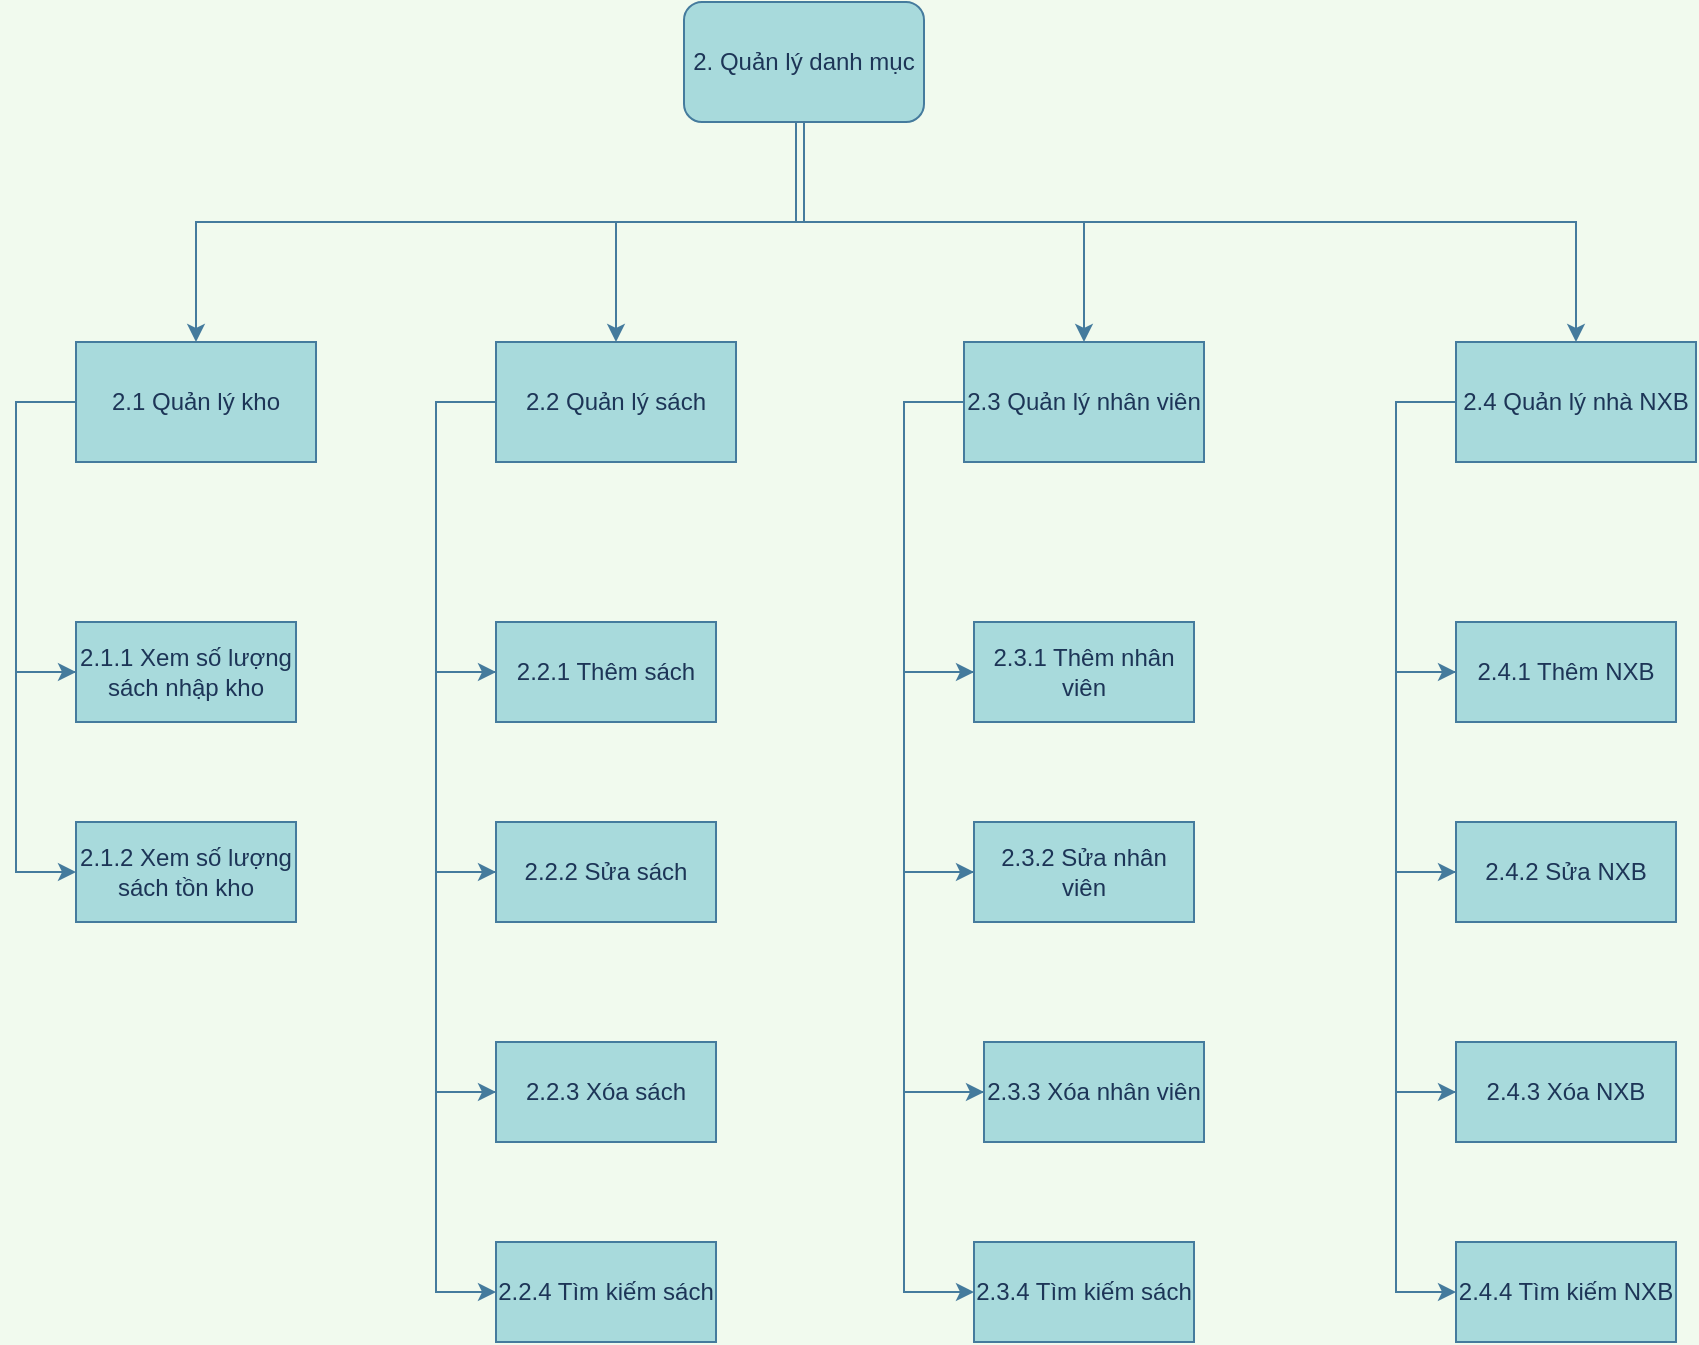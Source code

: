 <mxfile version="15.7.3" type="github">
  <diagram id="4p2ZIuMz05BjSU21_8J2" name="Page-1">
    <mxGraphModel dx="1382" dy="672" grid="1" gridSize="10" guides="1" tooltips="1" connect="1" arrows="1" fold="1" page="1" pageScale="1" pageWidth="827" pageHeight="1169" background="#F1FAEE" math="0" shadow="0">
      <root>
        <mxCell id="0" />
        <mxCell id="1" parent="0" />
        <mxCell id="x8f3mQ7dfna6s6E0kgOk-2" value="2. Quản lý danh mục" style="rounded=1;whiteSpace=wrap;html=1;fillColor=#A8DADC;strokeColor=#457B9D;fontColor=#1D3557;" parent="1" vertex="1">
          <mxGeometry x="414" y="50" width="120" height="60" as="geometry" />
        </mxCell>
        <mxCell id="x8f3mQ7dfna6s6E0kgOk-12" value="2.2 Quản lý sách" style="rounded=0;whiteSpace=wrap;html=1;fillColor=#A8DADC;strokeColor=#457B9D;fontColor=#1D3557;" parent="1" vertex="1">
          <mxGeometry x="320" y="220" width="120" height="60" as="geometry" />
        </mxCell>
        <mxCell id="x8f3mQ7dfna6s6E0kgOk-13" value="2.2.1 Thêm sách" style="rounded=0;whiteSpace=wrap;html=1;fillColor=#A8DADC;strokeColor=#457B9D;fontColor=#1D3557;" parent="1" vertex="1">
          <mxGeometry x="320" y="360" width="110" height="50" as="geometry" />
        </mxCell>
        <mxCell id="x8f3mQ7dfna6s6E0kgOk-14" value="2.2.3 Xóa sách" style="rounded=0;whiteSpace=wrap;html=1;fillColor=#A8DADC;strokeColor=#457B9D;fontColor=#1D3557;" parent="1" vertex="1">
          <mxGeometry x="320" y="570" width="110" height="50" as="geometry" />
        </mxCell>
        <mxCell id="x8f3mQ7dfna6s6E0kgOk-15" value="2.2.2 Sửa sách" style="rounded=0;whiteSpace=wrap;html=1;fillColor=#A8DADC;strokeColor=#457B9D;fontColor=#1D3557;" parent="1" vertex="1">
          <mxGeometry x="320" y="460" width="110" height="50" as="geometry" />
        </mxCell>
        <mxCell id="x8f3mQ7dfna6s6E0kgOk-16" value="" style="edgeStyle=segmentEdgeStyle;endArrow=classic;html=1;rounded=0;exitX=0;exitY=0.5;exitDx=0;exitDy=0;entryX=0;entryY=0.5;entryDx=0;entryDy=0;labelBackgroundColor=#F1FAEE;strokeColor=#457B9D;fontColor=#1D3557;" parent="1" source="x8f3mQ7dfna6s6E0kgOk-12" target="x8f3mQ7dfna6s6E0kgOk-13" edge="1">
          <mxGeometry width="50" height="50" relative="1" as="geometry">
            <mxPoint x="220" y="330" as="sourcePoint" />
            <mxPoint x="270" y="280" as="targetPoint" />
            <Array as="points">
              <mxPoint x="290" y="250" />
              <mxPoint x="290" y="385" />
            </Array>
          </mxGeometry>
        </mxCell>
        <mxCell id="x8f3mQ7dfna6s6E0kgOk-17" value="" style="edgeStyle=segmentEdgeStyle;endArrow=classic;html=1;rounded=0;exitX=0;exitY=0.5;exitDx=0;exitDy=0;entryX=0;entryY=0.5;entryDx=0;entryDy=0;labelBackgroundColor=#F1FAEE;strokeColor=#457B9D;fontColor=#1D3557;" parent="1" source="x8f3mQ7dfna6s6E0kgOk-13" target="x8f3mQ7dfna6s6E0kgOk-15" edge="1">
          <mxGeometry width="50" height="50" relative="1" as="geometry">
            <mxPoint x="280" y="390" as="sourcePoint" />
            <mxPoint x="280" y="525" as="targetPoint" />
            <Array as="points">
              <mxPoint x="290" y="385" />
              <mxPoint x="290" y="485" />
            </Array>
          </mxGeometry>
        </mxCell>
        <mxCell id="x8f3mQ7dfna6s6E0kgOk-18" value="" style="edgeStyle=segmentEdgeStyle;endArrow=classic;html=1;rounded=0;exitX=0;exitY=0.5;exitDx=0;exitDy=0;entryX=0;entryY=0.5;entryDx=0;entryDy=0;labelBackgroundColor=#F1FAEE;strokeColor=#457B9D;fontColor=#1D3557;" parent="1" source="x8f3mQ7dfna6s6E0kgOk-15" target="x8f3mQ7dfna6s6E0kgOk-14" edge="1">
          <mxGeometry width="50" height="50" relative="1" as="geometry">
            <mxPoint x="310" y="490" as="sourcePoint" />
            <mxPoint x="290" y="630" as="targetPoint" />
            <Array as="points">
              <mxPoint x="290" y="485" />
              <mxPoint x="290" y="595" />
            </Array>
          </mxGeometry>
        </mxCell>
        <mxCell id="x8f3mQ7dfna6s6E0kgOk-19" value="2.3 Quản lý nhân viên" style="rounded=0;whiteSpace=wrap;html=1;fillColor=#A8DADC;strokeColor=#457B9D;fontColor=#1D3557;" parent="1" vertex="1">
          <mxGeometry x="554" y="220" width="120" height="60" as="geometry" />
        </mxCell>
        <mxCell id="x8f3mQ7dfna6s6E0kgOk-20" value="2.3.1 Thêm nhân viên" style="rounded=0;whiteSpace=wrap;html=1;fillColor=#A8DADC;strokeColor=#457B9D;fontColor=#1D3557;" parent="1" vertex="1">
          <mxGeometry x="559" y="360" width="110" height="50" as="geometry" />
        </mxCell>
        <mxCell id="x8f3mQ7dfna6s6E0kgOk-21" value="2.3.4 Tìm kiếm sách" style="rounded=0;whiteSpace=wrap;html=1;fillColor=#A8DADC;strokeColor=#457B9D;fontColor=#1D3557;" parent="1" vertex="1">
          <mxGeometry x="559" y="670" width="110" height="50" as="geometry" />
        </mxCell>
        <mxCell id="x8f3mQ7dfna6s6E0kgOk-22" value="2.3.3 Xóa nhân viên" style="rounded=0;whiteSpace=wrap;html=1;fillColor=#A8DADC;strokeColor=#457B9D;fontColor=#1D3557;" parent="1" vertex="1">
          <mxGeometry x="564" y="570" width="110" height="50" as="geometry" />
        </mxCell>
        <mxCell id="x8f3mQ7dfna6s6E0kgOk-23" value="2.3.2 Sửa nhân viên" style="rounded=0;whiteSpace=wrap;html=1;fillColor=#A8DADC;strokeColor=#457B9D;fontColor=#1D3557;" parent="1" vertex="1">
          <mxGeometry x="559" y="460" width="110" height="50" as="geometry" />
        </mxCell>
        <mxCell id="x8f3mQ7dfna6s6E0kgOk-24" value="" style="edgeStyle=segmentEdgeStyle;endArrow=classic;html=1;rounded=0;exitX=0;exitY=0.5;exitDx=0;exitDy=0;entryX=0;entryY=0.5;entryDx=0;entryDy=0;labelBackgroundColor=#F1FAEE;strokeColor=#457B9D;fontColor=#1D3557;" parent="1" source="x8f3mQ7dfna6s6E0kgOk-19" target="x8f3mQ7dfna6s6E0kgOk-20" edge="1">
          <mxGeometry width="50" height="50" relative="1" as="geometry">
            <mxPoint x="454" y="330" as="sourcePoint" />
            <mxPoint x="504" y="280" as="targetPoint" />
            <Array as="points">
              <mxPoint x="524" y="250" />
              <mxPoint x="524" y="385" />
            </Array>
          </mxGeometry>
        </mxCell>
        <mxCell id="x8f3mQ7dfna6s6E0kgOk-25" value="" style="edgeStyle=segmentEdgeStyle;endArrow=classic;html=1;rounded=0;exitX=0;exitY=0.5;exitDx=0;exitDy=0;entryX=0;entryY=0.5;entryDx=0;entryDy=0;labelBackgroundColor=#F1FAEE;strokeColor=#457B9D;fontColor=#1D3557;" parent="1" source="x8f3mQ7dfna6s6E0kgOk-20" target="x8f3mQ7dfna6s6E0kgOk-23" edge="1">
          <mxGeometry width="50" height="50" relative="1" as="geometry">
            <mxPoint x="514" y="390" as="sourcePoint" />
            <mxPoint x="514" y="525" as="targetPoint" />
            <Array as="points">
              <mxPoint x="524" y="385" />
              <mxPoint x="524" y="485" />
            </Array>
          </mxGeometry>
        </mxCell>
        <mxCell id="x8f3mQ7dfna6s6E0kgOk-26" value="" style="edgeStyle=segmentEdgeStyle;endArrow=classic;html=1;rounded=0;exitX=0;exitY=0.5;exitDx=0;exitDy=0;entryX=0;entryY=0.5;entryDx=0;entryDy=0;labelBackgroundColor=#F1FAEE;strokeColor=#457B9D;fontColor=#1D3557;" parent="1" source="x8f3mQ7dfna6s6E0kgOk-23" target="x8f3mQ7dfna6s6E0kgOk-22" edge="1">
          <mxGeometry width="50" height="50" relative="1" as="geometry">
            <mxPoint x="544" y="490" as="sourcePoint" />
            <mxPoint x="524" y="630" as="targetPoint" />
            <Array as="points">
              <mxPoint x="524" y="485" />
              <mxPoint x="524" y="595" />
            </Array>
          </mxGeometry>
        </mxCell>
        <mxCell id="x8f3mQ7dfna6s6E0kgOk-27" value="" style="edgeStyle=segmentEdgeStyle;endArrow=classic;html=1;rounded=0;exitX=0;exitY=0.5;exitDx=0;exitDy=0;entryX=0;entryY=0.5;entryDx=0;entryDy=0;labelBackgroundColor=#F1FAEE;strokeColor=#457B9D;fontColor=#1D3557;" parent="1" source="x8f3mQ7dfna6s6E0kgOk-22" target="x8f3mQ7dfna6s6E0kgOk-21" edge="1">
          <mxGeometry width="50" height="50" relative="1" as="geometry">
            <mxPoint x="534" y="600" as="sourcePoint" />
            <mxPoint x="534" y="710" as="targetPoint" />
            <Array as="points">
              <mxPoint x="524" y="595" />
              <mxPoint x="524" y="695" />
            </Array>
          </mxGeometry>
        </mxCell>
        <mxCell id="x8f3mQ7dfna6s6E0kgOk-28" value="2.4 Quản lý nhà NXB" style="rounded=0;whiteSpace=wrap;html=1;fillColor=#A8DADC;strokeColor=#457B9D;fontColor=#1D3557;" parent="1" vertex="1">
          <mxGeometry x="800" y="220" width="120" height="60" as="geometry" />
        </mxCell>
        <mxCell id="x8f3mQ7dfna6s6E0kgOk-29" value="2.4.1 Thêm NXB" style="rounded=0;whiteSpace=wrap;html=1;fillColor=#A8DADC;strokeColor=#457B9D;fontColor=#1D3557;" parent="1" vertex="1">
          <mxGeometry x="800" y="360" width="110" height="50" as="geometry" />
        </mxCell>
        <mxCell id="x8f3mQ7dfna6s6E0kgOk-30" value="2.4.4 Tìm kiếm NXB" style="rounded=0;whiteSpace=wrap;html=1;fillColor=#A8DADC;strokeColor=#457B9D;fontColor=#1D3557;" parent="1" vertex="1">
          <mxGeometry x="800" y="670" width="110" height="50" as="geometry" />
        </mxCell>
        <mxCell id="x8f3mQ7dfna6s6E0kgOk-31" value="2.4.3 Xóa NXB" style="rounded=0;whiteSpace=wrap;html=1;fillColor=#A8DADC;strokeColor=#457B9D;fontColor=#1D3557;" parent="1" vertex="1">
          <mxGeometry x="800" y="570" width="110" height="50" as="geometry" />
        </mxCell>
        <mxCell id="x8f3mQ7dfna6s6E0kgOk-32" value="2.4.2 Sửa NXB" style="rounded=0;whiteSpace=wrap;html=1;fillColor=#A8DADC;strokeColor=#457B9D;fontColor=#1D3557;" parent="1" vertex="1">
          <mxGeometry x="800" y="460" width="110" height="50" as="geometry" />
        </mxCell>
        <mxCell id="x8f3mQ7dfna6s6E0kgOk-33" value="" style="edgeStyle=segmentEdgeStyle;endArrow=classic;html=1;rounded=0;exitX=0;exitY=0.5;exitDx=0;exitDy=0;entryX=0;entryY=0.5;entryDx=0;entryDy=0;labelBackgroundColor=#F1FAEE;strokeColor=#457B9D;fontColor=#1D3557;" parent="1" source="x8f3mQ7dfna6s6E0kgOk-28" target="x8f3mQ7dfna6s6E0kgOk-29" edge="1">
          <mxGeometry width="50" height="50" relative="1" as="geometry">
            <mxPoint x="700" y="330" as="sourcePoint" />
            <mxPoint x="750" y="280" as="targetPoint" />
            <Array as="points">
              <mxPoint x="770" y="250" />
              <mxPoint x="770" y="385" />
            </Array>
          </mxGeometry>
        </mxCell>
        <mxCell id="x8f3mQ7dfna6s6E0kgOk-34" value="" style="edgeStyle=segmentEdgeStyle;endArrow=classic;html=1;rounded=0;exitX=0;exitY=0.5;exitDx=0;exitDy=0;entryX=0;entryY=0.5;entryDx=0;entryDy=0;labelBackgroundColor=#F1FAEE;strokeColor=#457B9D;fontColor=#1D3557;" parent="1" source="x8f3mQ7dfna6s6E0kgOk-29" target="x8f3mQ7dfna6s6E0kgOk-32" edge="1">
          <mxGeometry width="50" height="50" relative="1" as="geometry">
            <mxPoint x="760" y="390" as="sourcePoint" />
            <mxPoint x="760" y="525" as="targetPoint" />
            <Array as="points">
              <mxPoint x="770" y="385" />
              <mxPoint x="770" y="485" />
            </Array>
          </mxGeometry>
        </mxCell>
        <mxCell id="x8f3mQ7dfna6s6E0kgOk-35" value="" style="edgeStyle=segmentEdgeStyle;endArrow=classic;html=1;rounded=0;exitX=0;exitY=0.5;exitDx=0;exitDy=0;entryX=0;entryY=0.5;entryDx=0;entryDy=0;labelBackgroundColor=#F1FAEE;strokeColor=#457B9D;fontColor=#1D3557;" parent="1" source="x8f3mQ7dfna6s6E0kgOk-32" target="x8f3mQ7dfna6s6E0kgOk-31" edge="1">
          <mxGeometry width="50" height="50" relative="1" as="geometry">
            <mxPoint x="790" y="490" as="sourcePoint" />
            <mxPoint x="770" y="630" as="targetPoint" />
            <Array as="points">
              <mxPoint x="770" y="485" />
              <mxPoint x="770" y="595" />
            </Array>
          </mxGeometry>
        </mxCell>
        <mxCell id="x8f3mQ7dfna6s6E0kgOk-36" value="" style="edgeStyle=segmentEdgeStyle;endArrow=classic;html=1;rounded=0;exitX=0;exitY=0.5;exitDx=0;exitDy=0;entryX=0;entryY=0.5;entryDx=0;entryDy=0;labelBackgroundColor=#F1FAEE;strokeColor=#457B9D;fontColor=#1D3557;" parent="1" source="x8f3mQ7dfna6s6E0kgOk-31" target="x8f3mQ7dfna6s6E0kgOk-30" edge="1">
          <mxGeometry width="50" height="50" relative="1" as="geometry">
            <mxPoint x="780" y="600" as="sourcePoint" />
            <mxPoint x="780" y="710" as="targetPoint" />
            <Array as="points">
              <mxPoint x="770" y="595" />
              <mxPoint x="770" y="695" />
            </Array>
          </mxGeometry>
        </mxCell>
        <mxCell id="x8f3mQ7dfna6s6E0kgOk-38" value="" style="edgeStyle=segmentEdgeStyle;endArrow=classic;html=1;rounded=0;exitX=0.5;exitY=1;exitDx=0;exitDy=0;entryX=0.5;entryY=0;entryDx=0;entryDy=0;labelBackgroundColor=#F1FAEE;strokeColor=#457B9D;fontColor=#1D3557;" parent="1" source="x8f3mQ7dfna6s6E0kgOk-2" target="x8f3mQ7dfna6s6E0kgOk-12" edge="1">
          <mxGeometry width="50" height="50" relative="1" as="geometry">
            <mxPoint x="480" y="210" as="sourcePoint" />
            <mxPoint x="530" y="160" as="targetPoint" />
            <Array as="points">
              <mxPoint x="474" y="160" />
              <mxPoint x="380" y="160" />
            </Array>
          </mxGeometry>
        </mxCell>
        <mxCell id="x8f3mQ7dfna6s6E0kgOk-39" value="" style="edgeStyle=segmentEdgeStyle;endArrow=classic;html=1;rounded=0;exitX=0.5;exitY=1;exitDx=0;exitDy=0;entryX=0.5;entryY=0;entryDx=0;entryDy=0;labelBackgroundColor=#F1FAEE;strokeColor=#457B9D;fontColor=#1D3557;" parent="1" source="x8f3mQ7dfna6s6E0kgOk-2" target="x8f3mQ7dfna6s6E0kgOk-19" edge="1">
          <mxGeometry width="50" height="50" relative="1" as="geometry">
            <mxPoint x="484" y="120" as="sourcePoint" />
            <mxPoint x="410" y="270" as="targetPoint" />
            <Array as="points">
              <mxPoint x="470" y="110" />
              <mxPoint x="470" y="160" />
              <mxPoint x="614" y="160" />
            </Array>
          </mxGeometry>
        </mxCell>
        <mxCell id="x8f3mQ7dfna6s6E0kgOk-40" value="" style="edgeStyle=segmentEdgeStyle;endArrow=classic;html=1;rounded=0;exitX=0.5;exitY=1;exitDx=0;exitDy=0;entryX=0.5;entryY=0;entryDx=0;entryDy=0;labelBackgroundColor=#F1FAEE;strokeColor=#457B9D;fontColor=#1D3557;" parent="1" source="x8f3mQ7dfna6s6E0kgOk-2" target="x8f3mQ7dfna6s6E0kgOk-28" edge="1">
          <mxGeometry width="50" height="50" relative="1" as="geometry">
            <mxPoint x="484" y="120" as="sourcePoint" />
            <mxPoint x="620" y="270" as="targetPoint" />
            <Array as="points">
              <mxPoint x="474" y="160" />
              <mxPoint x="860" y="160" />
            </Array>
          </mxGeometry>
        </mxCell>
        <mxCell id="x8f3mQ7dfna6s6E0kgOk-44" value="2.2.4 Tìm kiếm sách" style="rounded=0;whiteSpace=wrap;html=1;fillColor=#A8DADC;strokeColor=#457B9D;fontColor=#1D3557;" parent="1" vertex="1">
          <mxGeometry x="320" y="670" width="110" height="50" as="geometry" />
        </mxCell>
        <mxCell id="x8f3mQ7dfna6s6E0kgOk-45" value="" style="edgeStyle=segmentEdgeStyle;endArrow=classic;html=1;rounded=0;exitX=0;exitY=0.5;exitDx=0;exitDy=0;entryX=0;entryY=0.5;entryDx=0;entryDy=0;labelBackgroundColor=#F1FAEE;strokeColor=#457B9D;fontColor=#1D3557;" parent="1" source="x8f3mQ7dfna6s6E0kgOk-14" target="x8f3mQ7dfna6s6E0kgOk-44" edge="1">
          <mxGeometry width="50" height="50" relative="1" as="geometry">
            <mxPoint x="310" y="600" as="sourcePoint" />
            <mxPoint x="280" y="745" as="targetPoint" />
            <Array as="points">
              <mxPoint x="290" y="595" />
              <mxPoint x="290" y="695" />
            </Array>
          </mxGeometry>
        </mxCell>
        <mxCell id="wS6KTQnJ-087oo6256HX-3" value="2.1 Quản lý kho" style="rounded=0;whiteSpace=wrap;html=1;fillColor=#A8DADC;strokeColor=#457B9D;fontColor=#1D3557;" vertex="1" parent="1">
          <mxGeometry x="110" y="220" width="120" height="60" as="geometry" />
        </mxCell>
        <mxCell id="wS6KTQnJ-087oo6256HX-4" value="2.1.1 Xem số lượng sách nhập kho" style="rounded=0;whiteSpace=wrap;html=1;fillColor=#A8DADC;strokeColor=#457B9D;fontColor=#1D3557;" vertex="1" parent="1">
          <mxGeometry x="110" y="360" width="110" height="50" as="geometry" />
        </mxCell>
        <mxCell id="wS6KTQnJ-087oo6256HX-6" value="2.1.2 Xem số lượng sách tồn kho" style="rounded=0;whiteSpace=wrap;html=1;fillColor=#A8DADC;strokeColor=#457B9D;fontColor=#1D3557;" vertex="1" parent="1">
          <mxGeometry x="110" y="460" width="110" height="50" as="geometry" />
        </mxCell>
        <mxCell id="wS6KTQnJ-087oo6256HX-7" value="" style="edgeStyle=segmentEdgeStyle;endArrow=classic;html=1;rounded=0;exitX=0;exitY=0.5;exitDx=0;exitDy=0;entryX=0;entryY=0.5;entryDx=0;entryDy=0;labelBackgroundColor=#F1FAEE;strokeColor=#457B9D;fontColor=#1D3557;" edge="1" parent="1" source="wS6KTQnJ-087oo6256HX-3" target="wS6KTQnJ-087oo6256HX-4">
          <mxGeometry width="50" height="50" relative="1" as="geometry">
            <mxPoint x="10" y="330" as="sourcePoint" />
            <mxPoint x="60" y="280" as="targetPoint" />
            <Array as="points">
              <mxPoint x="80" y="250" />
              <mxPoint x="80" y="385" />
            </Array>
          </mxGeometry>
        </mxCell>
        <mxCell id="wS6KTQnJ-087oo6256HX-8" value="" style="edgeStyle=segmentEdgeStyle;endArrow=classic;html=1;rounded=0;exitX=0;exitY=0.5;exitDx=0;exitDy=0;entryX=0;entryY=0.5;entryDx=0;entryDy=0;labelBackgroundColor=#F1FAEE;strokeColor=#457B9D;fontColor=#1D3557;" edge="1" parent="1" source="wS6KTQnJ-087oo6256HX-4" target="wS6KTQnJ-087oo6256HX-6">
          <mxGeometry width="50" height="50" relative="1" as="geometry">
            <mxPoint x="70" y="390" as="sourcePoint" />
            <mxPoint x="70" y="525" as="targetPoint" />
            <Array as="points">
              <mxPoint x="80" y="385" />
              <mxPoint x="80" y="485" />
            </Array>
          </mxGeometry>
        </mxCell>
        <mxCell id="wS6KTQnJ-087oo6256HX-12" value="" style="edgeStyle=segmentEdgeStyle;endArrow=classic;html=1;rounded=0;entryX=0.5;entryY=0;entryDx=0;entryDy=0;labelBackgroundColor=#F1FAEE;strokeColor=#457B9D;fontColor=#1D3557;exitX=0.5;exitY=1;exitDx=0;exitDy=0;" edge="1" parent="1" source="x8f3mQ7dfna6s6E0kgOk-2" target="wS6KTQnJ-087oo6256HX-3">
          <mxGeometry width="50" height="50" relative="1" as="geometry">
            <mxPoint x="450" y="140" as="sourcePoint" />
            <mxPoint x="200" y="240" as="targetPoint" />
            <Array as="points">
              <mxPoint x="474" y="110" />
              <mxPoint x="470" y="110" />
              <mxPoint x="470" y="160" />
              <mxPoint x="170" y="160" />
            </Array>
          </mxGeometry>
        </mxCell>
      </root>
    </mxGraphModel>
  </diagram>
</mxfile>
